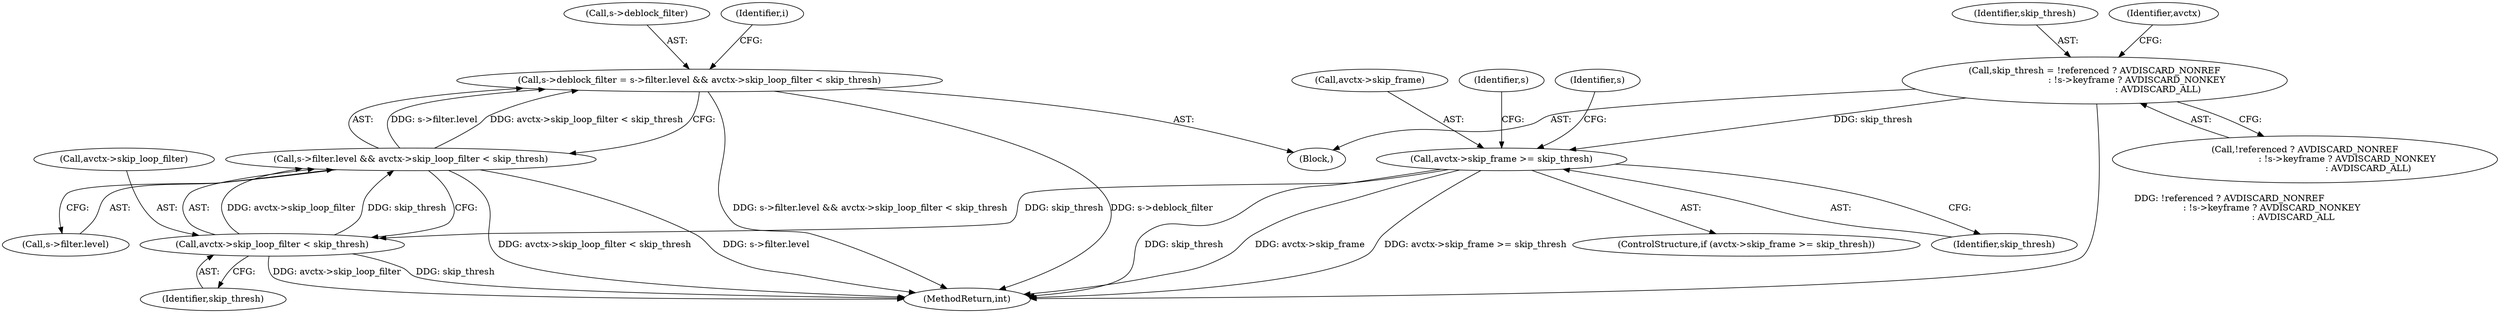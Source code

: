digraph "0_FFmpeg_6b5d3fb26fb4be48e4966e4b1d97c2165538d4ef@pointer" {
"1000233" [label="(Call,s->deblock_filter = s->filter.level && avctx->skip_loop_filter < skip_thresh)"];
"1000237" [label="(Call,s->filter.level && avctx->skip_loop_filter < skip_thresh)"];
"1000243" [label="(Call,avctx->skip_loop_filter < skip_thresh)"];
"1000200" [label="(Call,avctx->skip_frame >= skip_thresh)"];
"1000186" [label="(Call,skip_thresh = !referenced ? AVDISCARD_NONREF\n                              : !s->keyframe ? AVDISCARD_NONKEY\n                                             : AVDISCARD_ALL)"];
"1000234" [label="(Call,s->deblock_filter)"];
"1000187" [label="(Identifier,skip_thresh)"];
"1000244" [label="(Call,avctx->skip_loop_filter)"];
"1000238" [label="(Call,s->filter.level)"];
"1000108" [label="(Block,)"];
"1000877" [label="(MethodReturn,int)"];
"1000201" [label="(Call,avctx->skip_frame)"];
"1000235" [label="(Identifier,s)"];
"1000204" [label="(Identifier,skip_thresh)"];
"1000233" [label="(Call,s->deblock_filter = s->filter.level && avctx->skip_loop_filter < skip_thresh)"];
"1000237" [label="(Call,s->filter.level && avctx->skip_loop_filter < skip_thresh)"];
"1000200" [label="(Call,avctx->skip_frame >= skip_thresh)"];
"1000199" [label="(ControlStructure,if (avctx->skip_frame >= skip_thresh))"];
"1000247" [label="(Identifier,skip_thresh)"];
"1000208" [label="(Identifier,s)"];
"1000188" [label="(Call,!referenced ? AVDISCARD_NONREF\n                              : !s->keyframe ? AVDISCARD_NONKEY\n                                             : AVDISCARD_ALL)"];
"1000186" [label="(Call,skip_thresh = !referenced ? AVDISCARD_NONREF\n                              : !s->keyframe ? AVDISCARD_NONKEY\n                                             : AVDISCARD_ALL)"];
"1000243" [label="(Call,avctx->skip_loop_filter < skip_thresh)"];
"1000250" [label="(Identifier,i)"];
"1000202" [label="(Identifier,avctx)"];
"1000233" -> "1000108"  [label="AST: "];
"1000233" -> "1000237"  [label="CFG: "];
"1000234" -> "1000233"  [label="AST: "];
"1000237" -> "1000233"  [label="AST: "];
"1000250" -> "1000233"  [label="CFG: "];
"1000233" -> "1000877"  [label="DDG: s->filter.level && avctx->skip_loop_filter < skip_thresh"];
"1000233" -> "1000877"  [label="DDG: s->deblock_filter"];
"1000237" -> "1000233"  [label="DDG: s->filter.level"];
"1000237" -> "1000233"  [label="DDG: avctx->skip_loop_filter < skip_thresh"];
"1000237" -> "1000238"  [label="CFG: "];
"1000237" -> "1000243"  [label="CFG: "];
"1000238" -> "1000237"  [label="AST: "];
"1000243" -> "1000237"  [label="AST: "];
"1000237" -> "1000877"  [label="DDG: s->filter.level"];
"1000237" -> "1000877"  [label="DDG: avctx->skip_loop_filter < skip_thresh"];
"1000243" -> "1000237"  [label="DDG: avctx->skip_loop_filter"];
"1000243" -> "1000237"  [label="DDG: skip_thresh"];
"1000243" -> "1000247"  [label="CFG: "];
"1000244" -> "1000243"  [label="AST: "];
"1000247" -> "1000243"  [label="AST: "];
"1000243" -> "1000877"  [label="DDG: avctx->skip_loop_filter"];
"1000243" -> "1000877"  [label="DDG: skip_thresh"];
"1000200" -> "1000243"  [label="DDG: skip_thresh"];
"1000200" -> "1000199"  [label="AST: "];
"1000200" -> "1000204"  [label="CFG: "];
"1000201" -> "1000200"  [label="AST: "];
"1000204" -> "1000200"  [label="AST: "];
"1000208" -> "1000200"  [label="CFG: "];
"1000235" -> "1000200"  [label="CFG: "];
"1000200" -> "1000877"  [label="DDG: avctx->skip_frame"];
"1000200" -> "1000877"  [label="DDG: avctx->skip_frame >= skip_thresh"];
"1000200" -> "1000877"  [label="DDG: skip_thresh"];
"1000186" -> "1000200"  [label="DDG: skip_thresh"];
"1000186" -> "1000108"  [label="AST: "];
"1000186" -> "1000188"  [label="CFG: "];
"1000187" -> "1000186"  [label="AST: "];
"1000188" -> "1000186"  [label="AST: "];
"1000202" -> "1000186"  [label="CFG: "];
"1000186" -> "1000877"  [label="DDG: !referenced ? AVDISCARD_NONREF\n                              : !s->keyframe ? AVDISCARD_NONKEY\n                                             : AVDISCARD_ALL"];
}
